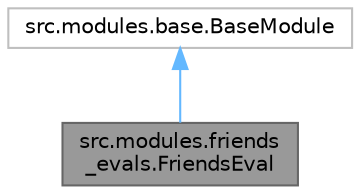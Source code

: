 digraph "src.modules.friends_evals.FriendsEval"
{
 // LATEX_PDF_SIZE
  bgcolor="transparent";
  edge [fontname=Helvetica,fontsize=10,labelfontname=Helvetica,labelfontsize=10];
  node [fontname=Helvetica,fontsize=10,shape=box,height=0.2,width=0.4];
  Node1 [id="Node000001",label="src.modules.friends\l_evals.FriendsEval",height=0.2,width=0.4,color="gray40", fillcolor="grey60", style="filled", fontcolor="black",tooltip=" "];
  Node2 -> Node1 [id="edge1_Node000001_Node000002",dir="back",color="steelblue1",style="solid",tooltip=" "];
  Node2 [id="Node000002",label="src.modules.base.BaseModule",height=0.2,width=0.4,color="grey75", fillcolor="white", style="filled",URL="$classsrc_1_1modules_1_1base_1_1_base_module.html",tooltip=" "];
}
